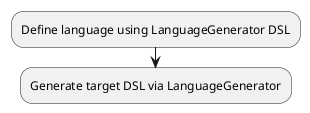 @startuml
:Define language using LanguageGenerator DSL;
:Generate target DSL via LanguageGenerator;
@enduml